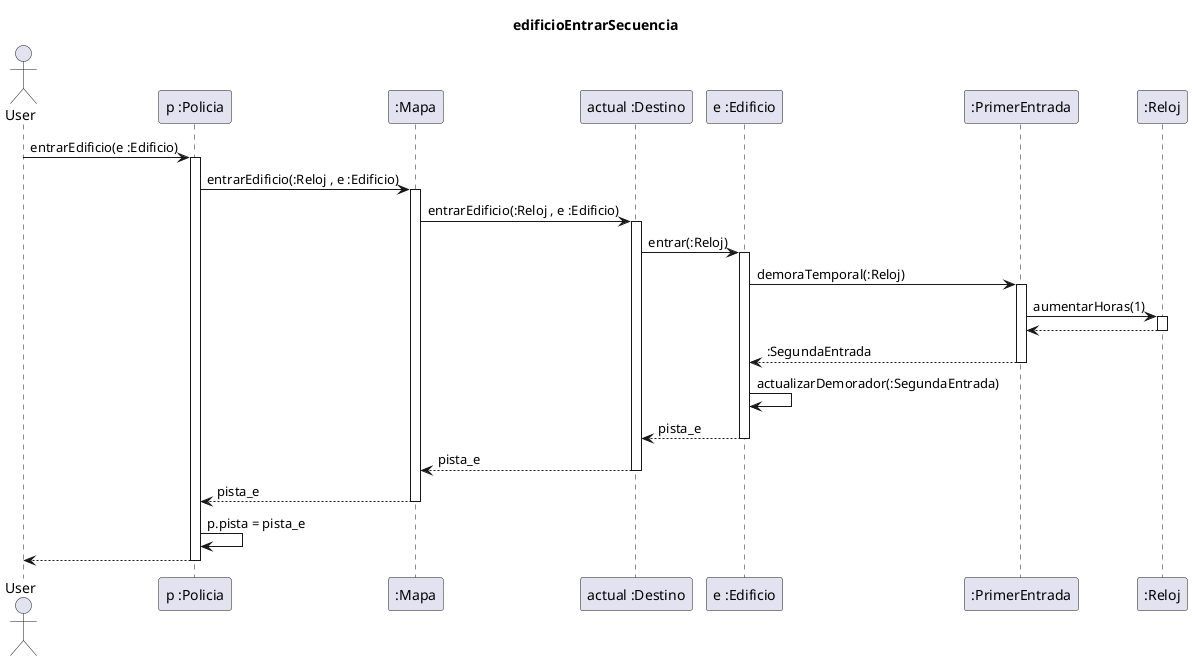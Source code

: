 @startuml

title edificioEntrarSecuencia

Actor User

User -> "p :Policia" : entrarEdificio(e :Edificio)
Activate "p :Policia"

"p :Policia" -> ":Mapa" : entrarEdificio(:Reloj , e :Edificio)
activate ":Mapa"

":Mapa" -> "actual :Destino" : entrarEdificio(:Reloj , e :Edificio)
activate "actual :Destino"

"actual :Destino" -> "e :Edificio" : entrar(:Reloj)
activate "e :Edificio"

"e :Edificio" -> ":PrimerEntrada" : demoraTemporal(:Reloj)
activate ":PrimerEntrada"

":PrimerEntrada" -> ":Reloj" : aumentarHoras(1)
activate ":Reloj"

":Reloj" --> ":PrimerEntrada"
deactivate ":Reloj"

":PrimerEntrada" --> "e :Edificio" : :SegundaEntrada
deactivate ":PrimerEntrada"

"e :Edificio" -> "e :Edificio" : actualizarDemorador(:SegundaEntrada)

"e :Edificio" --> "actual :Destino" : pista_e
deactivate "e :Edificio"

"actual :Destino" --> ":Mapa" : pista_e
deactivate "actual :Destino"

":Mapa" --> "p :Policia" : pista_e
deactivate ":Mapa"

"p :Policia" -> "p :Policia": p.pista = pista_e

"p :Policia" --> User
deactivate "p :Policia"

@enduml